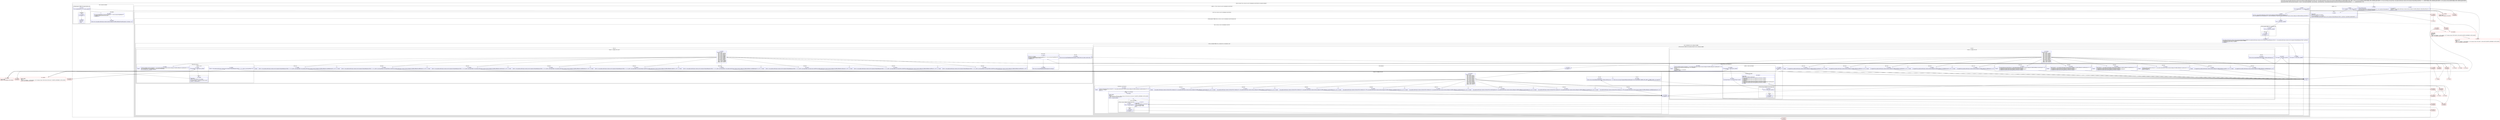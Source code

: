 digraph "CFG forcom.google.android.gms.common.server.response.SafeParcelResponse.zaa(Ljava\/lang\/StringBuilder;Ljava\/util\/Map;Landroid\/os\/Parcel;)V" {
subgraph cluster_Region_492319844 {
label = "R(5:0|(1:3)|4|(2:7|(4:(1:10)|11|(1:14)(1:(3:35|36|54)(1:56))|78)(0))|(2:(2:81|82)|(2:83|84)))";
node [shape=record,color=blue];
Node_0 [shape=record,label="{0\:\ 0x0000|MTH_ENTER_BLOCK\l|android.util.SparseArray android.util.SparseArray r0 = new android.util.SparseArray()\ljava.util.Iterator r11 = r11.entrySet().iterator()\l}"];
subgraph cluster_LoopRegion_2130286905 {
label = "LOOP:0: (1:3)";
node [shape=record,color=blue];
Node_2 [shape=record,label="{2\:\ 0x0011|if (r11.hasNext() != false) goto L_0x0013\l}"];
subgraph cluster_Region_257663818 {
label = "R(1:3)";
node [shape=record,color=blue];
Node_3 [shape=record,label="{3\:\ 0x0013|LOOP_END\lLOOP:0: B:1:0x000d\-\>B:3:0x0013\l|java.util.Map$Entry r1 = r11.next()\lr0.put(((com.google.android.gms.common.server.response.FastJsonResponse.Field) r1.getValue()).getSafeParcelableFieldId(), r1)\l}"];
}
}
Node_4 [shape=record,label="{4\:\ 0x0027|r10.append('\{')\lint int r11 = com.google.android.gms.common.internal.safeparcel.SafeParcelReader.validateObjectHeader(r12)\lboolean r3 = false\l}"];
subgraph cluster_LoopRegion_1537186060 {
label = "LOOP:1: (2:7|(4:(1:10)|11|(1:14)(1:(3:35|36|54)(1:56))|78)(0))";
node [shape=record,color=blue];
Node_6 [shape=record,label="{6\:\ 0x0037|if (r12.dataPosition() \< r11) goto L_0x0039\l}"];
subgraph cluster_Region_2075821489 {
label = "R(2:7|(4:(1:10)|11|(1:14)(1:(3:35|36|54)(1:56))|78)(0))";
node [shape=record,color=blue];
Node_7 [shape=record,label="{7\:\ 0x0039|int int r4 = com.google.android.gms.common.internal.safeparcel.SafeParcelReader.readHeader(r12)\ljava.util.Map$Entry java.util.Map.Entry r5 = (java.util.Map.Entry) r0.get(com.google.android.gms.common.internal.safeparcel.SafeParcelReader.getFieldId(r4))\l}"];
subgraph cluster_IfRegion_1651632426 {
label = "IF [B:8:0x0047] THEN: R(4:(1:10)|11|(1:14)(1:(3:35|36|54)(1:56))|78) ELSE: R(0)";
node [shape=record,color=blue];
Node_8 [shape=record,label="{8\:\ 0x0047|if (r5 != null) goto L_0x0049\l}"];
subgraph cluster_Region_2048085848 {
label = "R(4:(1:10)|11|(1:14)(1:(3:35|36|54)(1:56))|78)";
node [shape=record,color=blue];
subgraph cluster_IfRegion_1575223023 {
label = "IF [B:9:0x0049] THEN: R(1:10) ELSE: null";
node [shape=record,color=blue];
Node_9 [shape=record,label="{9\:\ 0x0049|if (r3 == true) goto L_0x004b\l}"];
subgraph cluster_Region_787701835 {
label = "R(1:10)";
node [shape=record,color=blue];
Node_10 [shape=record,label="{10\:\ 0x004b|r10.append(\",\")\l}"];
}
}
Node_11 [shape=record,label="{11\:\ 0x0050|com.google.android.gms.common.server.response.FastJsonResponse$Field com.google.android.gms.common.server.response.FastJsonResponse.Field r5 = (com.google.android.gms.common.server.response.FastJsonResponse.Field) r5.getValue()\lr10.append(org.osgeo.proj4j.units.AngleFormat.STR_SEC_SYMBOL)\lr10.append((java.lang.String) r5.getKey())\lr10.append(\"\":\")\l}"];
subgraph cluster_IfRegion_787356545 {
label = "IF [B:12:0x006d] THEN: R(1:14) ELSE: R(1:(3:35|36|54)(1:56))";
node [shape=record,color=blue];
Node_12 [shape=record,label="{12\:\ 0x006d|if (r5.zacn() == true) goto L_0x006f\l}"];
subgraph cluster_Region_1576727061 {
label = "R(1:14)";
node [shape=record,color=blue];
subgraph cluster_SwitchRegion_2042074321 {
label = "Switch: 11, default: R(2:15|16)";
node [shape=record,color=blue];
Node_14 [shape=record,label="{14\:\ 0x0071|switch(r5.zaps) \{\l    case 0: goto L_0x013d;\l    case 1: goto L_0x0130;\l    case 2: goto L_0x011f;\l    case 3: goto L_0x010e;\l    case 4: goto L_0x00fd;\l    case 5: goto L_0x00f0;\l    case 6: goto L_0x00df;\l    case 7: goto L_0x00d2;\l    case 8: goto L_0x00c5;\l    case 9: goto L_0x00c5;\l    case 10: goto L_0x0097;\l    case 11: goto L_0x008f;\l    default: goto L_0x0074;\l\}\l}"];
subgraph cluster_Region_435658841 {
label = "R(2:32|1)";
node [shape=record,color=blue];
Node_32 [shape=record,label="{32\:\ 0x013d|zab(r10, (com.google.android.gms.common.server.response.FastJsonResponse.Field\<?, ?\>) r5, zab(r5, (java.lang.Object) java.lang.Integer.valueOf(com.google.android.gms.common.internal.safeparcel.SafeParcelReader.readInt(r12, r4))))\l}"];
Node_InsnContainer_1734654141 [shape=record,label="{|break\l}"];
}
subgraph cluster_Region_304981489 {
label = "R(2:31|1)";
node [shape=record,color=blue];
Node_31 [shape=record,label="{31\:\ 0x0130|zab(r10, (com.google.android.gms.common.server.response.FastJsonResponse.Field\<?, ?\>) r5, zab(r5, (java.lang.Object) com.google.android.gms.common.internal.safeparcel.SafeParcelReader.createBigInteger(r12, r4)))\l}"];
Node_InsnContainer_1441187129 [shape=record,label="{|break\l}"];
}
subgraph cluster_Region_1914978659 {
label = "R(2:30|1)";
node [shape=record,color=blue];
Node_30 [shape=record,label="{30\:\ 0x011f|zab(r10, (com.google.android.gms.common.server.response.FastJsonResponse.Field\<?, ?\>) r5, zab(r5, (java.lang.Object) java.lang.Long.valueOf(com.google.android.gms.common.internal.safeparcel.SafeParcelReader.readLong(r12, r4))))\l}"];
Node_InsnContainer_1612842742 [shape=record,label="{|break\l}"];
}
subgraph cluster_Region_812834126 {
label = "R(2:29|1)";
node [shape=record,color=blue];
Node_29 [shape=record,label="{29\:\ 0x010e|zab(r10, (com.google.android.gms.common.server.response.FastJsonResponse.Field\<?, ?\>) r5, zab(r5, (java.lang.Object) java.lang.Float.valueOf(com.google.android.gms.common.internal.safeparcel.SafeParcelReader.readFloat(r12, r4))))\l}"];
Node_InsnContainer_1782725309 [shape=record,label="{|break\l}"];
}
subgraph cluster_Region_337856113 {
label = "R(2:28|1)";
node [shape=record,color=blue];
Node_28 [shape=record,label="{28\:\ 0x00fd|zab(r10, (com.google.android.gms.common.server.response.FastJsonResponse.Field\<?, ?\>) r5, zab(r5, (java.lang.Object) java.lang.Double.valueOf(com.google.android.gms.common.internal.safeparcel.SafeParcelReader.readDouble(r12, r4))))\l}"];
Node_InsnContainer_673302040 [shape=record,label="{|break\l}"];
}
subgraph cluster_Region_1801354025 {
label = "R(2:27|1)";
node [shape=record,color=blue];
Node_27 [shape=record,label="{27\:\ 0x00f0|zab(r10, (com.google.android.gms.common.server.response.FastJsonResponse.Field\<?, ?\>) r5, zab(r5, (java.lang.Object) com.google.android.gms.common.internal.safeparcel.SafeParcelReader.createBigDecimal(r12, r4)))\l}"];
Node_InsnContainer_1267536168 [shape=record,label="{|break\l}"];
}
subgraph cluster_Region_992022648 {
label = "R(2:26|1)";
node [shape=record,color=blue];
Node_26 [shape=record,label="{26\:\ 0x00df|zab(r10, (com.google.android.gms.common.server.response.FastJsonResponse.Field\<?, ?\>) r5, zab(r5, (java.lang.Object) java.lang.Boolean.valueOf(com.google.android.gms.common.internal.safeparcel.SafeParcelReader.readBoolean(r12, r4))))\l}"];
Node_InsnContainer_1005103897 [shape=record,label="{|break\l}"];
}
subgraph cluster_Region_488583935 {
label = "R(2:25|1)";
node [shape=record,color=blue];
Node_25 [shape=record,label="{25\:\ 0x00d2|zab(r10, (com.google.android.gms.common.server.response.FastJsonResponse.Field\<?, ?\>) r5, zab(r5, (java.lang.Object) com.google.android.gms.common.internal.safeparcel.SafeParcelReader.createString(r12, r4)))\l}"];
Node_InsnContainer_1074067723 [shape=record,label="{|break\l}"];
}
subgraph cluster_Region_327282659 {
label = "R(2:24|1)";
node [shape=record,color=blue];
Node_24 [shape=record,label="{24\:\ 0x00c5|zab(r10, (com.google.android.gms.common.server.response.FastJsonResponse.Field\<?, ?\>) r5, zab(r5, (java.lang.Object) com.google.android.gms.common.internal.safeparcel.SafeParcelReader.createByteArray(r12, r4)))\l}"];
Node_InsnContainer_1723069973 [shape=record,label="{|break\l}"];
}
subgraph cluster_Region_186534281 {
label = "R(4:19|(1:22)|23|1)";
node [shape=record,color=blue];
Node_19 [shape=record,label="{19\:\ 0x0097|android.os.Bundle android.os.Bundle r3 = com.google.android.gms.common.internal.safeparcel.SafeParcelReader.createBundle(r12, r4)\ljava.util.HashMap java.util.HashMap r4 = new java.util.HashMap()\ljava.util.Iterator r6 = r3.keySet().iterator()\l}"];
subgraph cluster_LoopRegion_1158983610 {
label = "LOOP:2: (1:22)";
node [shape=record,color=blue];
Node_21 [shape=record,label="{21\:\ 0x00ac|if (r6.hasNext() != false) goto L_0x00ae\l}"];
subgraph cluster_Region_903916476 {
label = "R(1:22)";
node [shape=record,color=blue];
Node_22 [shape=record,label="{22\:\ 0x00ae|LOOP_END\lLOOP:2: B:20:0x00a8\-\>B:22:0x00ae\l|java.lang.String r7 = (java.lang.String) r6.next()\lr4.put(r7, r3.getString(r7))\l}"];
}
}
Node_23 [shape=record,label="{23\:\ 0x00bc|zab(r10, (com.google.android.gms.common.server.response.FastJsonResponse.Field\<?, ?\>) r5, zab(r5, (java.lang.Object) r4))\l}"];
Node_InsnContainer_995779682 [shape=record,label="{|break\l}"];
}
subgraph cluster_Region_1550913187 {
label = "R(1:18)";
node [shape=record,color=blue];
Node_18 [shape=record,label="{18\:\ 0x0096|throw new java.lang.IllegalArgumentException(\"Method does not accept concrete type.\")\l}"];
}
subgraph cluster_Region_1054981688 {
label = "R(2:15|16)";
node [shape=record,color=blue];
Node_15 [shape=record,label="{15\:\ 0x0074|int int r11 = r5.zaps\ljava.lang.StringBuilder java.lang.StringBuilder r0 = new java.lang.StringBuilder(36)\lr0.append(\"Unknown field out type = \")\lr0.append(r11)\l}"];
Node_16 [shape=record,label="{16\:\ 0x008e|throw new java.lang.IllegalArgumentException(r0.toString())\l}"];
}
}
}
subgraph cluster_Region_629885030 {
label = "R(1:(3:35|36|54)(1:56)) | ELSE_IF_CHAIN\l";
node [shape=record,color=blue];
subgraph cluster_IfRegion_1404315767 {
label = "IF [B:34:0x0150] THEN: R(3:35|36|54) ELSE: R(1:56) | ELSE_IF_CHAIN\l";
node [shape=record,color=blue];
Node_34 [shape=record,label="{34\:\ 0x0150|if (r5.zapt == true) goto L_0x0152\l}"];
subgraph cluster_Region_1166170642 {
label = "R(3:35|36|54)";
node [shape=record,color=blue];
Node_35 [shape=record,label="{35\:\ 0x0152|r10.append(\"[\")\l}"];
subgraph cluster_SwitchRegion_223875987 {
label = "Switch: 10, default: R(1:38)";
node [shape=record,color=blue];
Node_36 [shape=record,label="{36\:\ 0x0159|switch(r5.zaps) \{\l    case 0: goto L_0x01c4;\l    case 1: goto L_0x01bc;\l    case 2: goto L_0x01b4;\l    case 3: goto L_0x01ac;\l    case 4: goto L_0x01a4;\l    case 5: goto L_0x019c;\l    case 6: goto L_0x0194;\l    case 7: goto L_0x018c;\l    case 8: goto L_0x0184;\l    case 9: goto L_0x0184;\l    case 10: goto L_0x0184;\l    case 11: goto L_0x0164;\l    default: goto L_0x015c;\l\}\l}"];
subgraph cluster_Region_940517954 {
label = "R(2:53|1)";
node [shape=record,color=blue];
Node_53 [shape=record,label="{53\:\ 0x01c4|com.google.android.gms.common.util.ArrayUtils.writeArray(r10, com.google.android.gms.common.internal.safeparcel.SafeParcelReader.createIntArray(r12, r4))\l}"];
Node_InsnContainer_756244404 [shape=record,label="{|break\l}"];
}
subgraph cluster_Region_1550020470 {
label = "R(2:52|1)";
node [shape=record,color=blue];
Node_52 [shape=record,label="{52\:\ 0x01bc|com.google.android.gms.common.util.ArrayUtils.writeArray(r10, (T[]) com.google.android.gms.common.internal.safeparcel.SafeParcelReader.createBigIntegerArray(r12, r4))\l}"];
Node_InsnContainer_2034456739 [shape=record,label="{|break\l}"];
}
subgraph cluster_Region_1073839598 {
label = "R(2:51|1)";
node [shape=record,color=blue];
Node_51 [shape=record,label="{51\:\ 0x01b4|com.google.android.gms.common.util.ArrayUtils.writeArray(r10, com.google.android.gms.common.internal.safeparcel.SafeParcelReader.createLongArray(r12, r4))\l}"];
Node_InsnContainer_116717461 [shape=record,label="{|break\l}"];
}
subgraph cluster_Region_959063654 {
label = "R(2:50|1)";
node [shape=record,color=blue];
Node_50 [shape=record,label="{50\:\ 0x01ac|com.google.android.gms.common.util.ArrayUtils.writeArray(r10, com.google.android.gms.common.internal.safeparcel.SafeParcelReader.createFloatArray(r12, r4))\l}"];
Node_InsnContainer_1374781331 [shape=record,label="{|break\l}"];
}
subgraph cluster_Region_2016822843 {
label = "R(2:49|1)";
node [shape=record,color=blue];
Node_49 [shape=record,label="{49\:\ 0x01a4|com.google.android.gms.common.util.ArrayUtils.writeArray(r10, com.google.android.gms.common.internal.safeparcel.SafeParcelReader.createDoubleArray(r12, r4))\l}"];
Node_InsnContainer_1713927398 [shape=record,label="{|break\l}"];
}
subgraph cluster_Region_1072270996 {
label = "R(2:48|1)";
node [shape=record,color=blue];
Node_48 [shape=record,label="{48\:\ 0x019c|com.google.android.gms.common.util.ArrayUtils.writeArray(r10, (T[]) com.google.android.gms.common.internal.safeparcel.SafeParcelReader.createBigDecimalArray(r12, r4))\l}"];
Node_InsnContainer_88977088 [shape=record,label="{|break\l}"];
}
subgraph cluster_Region_1951169162 {
label = "R(2:47|1)";
node [shape=record,color=blue];
Node_47 [shape=record,label="{47\:\ 0x0194|com.google.android.gms.common.util.ArrayUtils.writeArray(r10, com.google.android.gms.common.internal.safeparcel.SafeParcelReader.createBooleanArray(r12, r4))\l}"];
Node_InsnContainer_606386595 [shape=record,label="{|break\l}"];
}
subgraph cluster_Region_473787251 {
label = "R(2:46|1)";
node [shape=record,color=blue];
Node_46 [shape=record,label="{46\:\ 0x018c|com.google.android.gms.common.util.ArrayUtils.writeStringArray(r10, com.google.android.gms.common.internal.safeparcel.SafeParcelReader.createStringArray(r12, r4))\l}"];
Node_InsnContainer_2121488211 [shape=record,label="{|break\l}"];
}
subgraph cluster_Region_1532597055 {
label = "R(1:45)";
node [shape=record,color=blue];
Node_45 [shape=record,label="{45\:\ 0x018b|throw new java.lang.UnsupportedOperationException(\"List of type BASE64, BASE64_URL_SAFE, or STRING_MAP is not supported\")\l}"];
}
subgraph cluster_Region_1458626897 {
label = "R(3:39|(2:(1:42)(0)|43)|1)";
node [shape=record,color=blue];
Node_39 [shape=record,label="{39\:\ 0x0164|android.os.Parcel[] android.os.Parcel[] r3 = com.google.android.gms.common.internal.safeparcel.SafeParcelReader.createParcelArray(r12, r4)\lint int r4 = r3.length\lint r6 = 0\l}"];
subgraph cluster_LoopRegion_1828197083 {
label = "LOOP:3: (2:(1:42)(0)|43)";
node [shape=record,color=blue];
Node_40 [shape=record,label="{40\:\ 0x016a|LOOP_START\lPHI: r6 \l  PHI: (r6v5 int) = (r6v4 int), (r6v6 int) binds: [B:39:0x0164, B:43:0x0173] A[DONT_GENERATE, DONT_INLINE]\lLOOP:3: B:40:0x016a\-\>B:43:0x0173\l|if (r6 \< r4) goto L_0x016c\l}"];
subgraph cluster_Region_1208754165 {
label = "R(2:(1:42)(0)|43)";
node [shape=record,color=blue];
subgraph cluster_IfRegion_1813159198 {
label = "IF [B:41:0x016c] THEN: R(1:42) ELSE: R(0)";
node [shape=record,color=blue];
Node_41 [shape=record,label="{41\:\ 0x016c|if (r6 \> 0) goto L_0x016e\l}"];
subgraph cluster_Region_856300858 {
label = "R(1:42)";
node [shape=record,color=blue];
Node_42 [shape=record,label="{42\:\ 0x016e|r10.append(\",\")\l}"];
}
subgraph cluster_Region_853689177 {
label = "R(0)";
node [shape=record,color=blue];
}
}
Node_43 [shape=record,label="{43\:\ 0x0173|LOOP_END\lLOOP:3: B:40:0x016a\-\>B:43:0x0173\l|r3[r6].setDataPosition(0)\lzaa(r10, r5.zacq(), r3[r6])\lr6++\l}"];
}
}
Node_InsnContainer_1456427929 [shape=record,label="{|break\l}"];
}
subgraph cluster_Region_1092153876 {
label = "R(1:38)";
node [shape=record,color=blue];
Node_38 [shape=record,label="{38\:\ 0x0163|throw new java.lang.IllegalStateException(\"Unknown field type out.\")\l}"];
}
}
Node_54 [shape=record,label="{54\:\ 0x01cb|r10.append(\"]\")\l}"];
}
subgraph cluster_Region_572052672 {
label = "R(1:56)";
node [shape=record,color=blue];
subgraph cluster_SwitchRegion_2075097266 {
label = "Switch: 12, default: R(1:58)";
node [shape=record,color=blue];
Node_56 [shape=record,label="{56\:\ 0x01d4|switch(r5.zaps) \{\l    case 0: goto L_0x02b9;\l    case 1: goto L_0x02b1;\l    case 2: goto L_0x02a9;\l    case 3: goto L_0x02a1;\l    case 4: goto L_0x0299;\l    case 5: goto L_0x0291;\l    case 6: goto L_0x0289;\l    case 7: goto L_0x0273;\l    case 8: goto L_0x025d;\l    case 9: goto L_0x0247;\l    case 10: goto L_0x01ef;\l    case 11: goto L_0x01df;\l    default: goto L_0x01d7;\l\}\l}"];
subgraph cluster_Region_631134261 {
label = "R(2:77|1)";
node [shape=record,color=blue];
Node_77 [shape=record,label="{77\:\ 0x02b9|r10.append(com.google.android.gms.common.internal.safeparcel.SafeParcelReader.readInt(r12, r4))\l}"];
Node_InsnContainer_37794641 [shape=record,label="{|break\l}"];
}
subgraph cluster_Region_848428582 {
label = "R(2:76|1)";
node [shape=record,color=blue];
Node_76 [shape=record,label="{76\:\ 0x02b1|r10.append(com.google.android.gms.common.internal.safeparcel.SafeParcelReader.createBigInteger(r12, r4))\l}"];
Node_InsnContainer_775912219 [shape=record,label="{|break\l}"];
}
subgraph cluster_Region_1166044660 {
label = "R(2:75|1)";
node [shape=record,color=blue];
Node_75 [shape=record,label="{75\:\ 0x02a9|r10.append(com.google.android.gms.common.internal.safeparcel.SafeParcelReader.readLong(r12, r4))\l}"];
Node_InsnContainer_674342042 [shape=record,label="{|break\l}"];
}
subgraph cluster_Region_346814076 {
label = "R(2:74|1)";
node [shape=record,color=blue];
Node_74 [shape=record,label="{74\:\ 0x02a1|r10.append(com.google.android.gms.common.internal.safeparcel.SafeParcelReader.readFloat(r12, r4))\l}"];
Node_InsnContainer_1290525576 [shape=record,label="{|break\l}"];
}
subgraph cluster_Region_1134775084 {
label = "R(2:73|1)";
node [shape=record,color=blue];
Node_73 [shape=record,label="{73\:\ 0x0299|r10.append(com.google.android.gms.common.internal.safeparcel.SafeParcelReader.readDouble(r12, r4))\l}"];
Node_InsnContainer_1261839231 [shape=record,label="{|break\l}"];
}
subgraph cluster_Region_2122251696 {
label = "R(2:72|1)";
node [shape=record,color=blue];
Node_72 [shape=record,label="{72\:\ 0x0291|r10.append(com.google.android.gms.common.internal.safeparcel.SafeParcelReader.createBigDecimal(r12, r4))\l}"];
Node_InsnContainer_503611041 [shape=record,label="{|break\l}"];
}
subgraph cluster_Region_953667654 {
label = "R(2:71|1)";
node [shape=record,color=blue];
Node_71 [shape=record,label="{71\:\ 0x0289|r10.append(com.google.android.gms.common.internal.safeparcel.SafeParcelReader.readBoolean(r12, r4))\l}"];
Node_InsnContainer_993270927 [shape=record,label="{|break\l}"];
}
subgraph cluster_Region_1929697590 {
label = "R(2:70|1)";
node [shape=record,color=blue];
Node_70 [shape=record,label="{70\:\ 0x0273|java.lang.String java.lang.String r3 = com.google.android.gms.common.internal.safeparcel.SafeParcelReader.createString(r12, r4)\lr10.append(org.osgeo.proj4j.units.AngleFormat.STR_SEC_SYMBOL)\lr10.append(com.google.android.gms.common.util.JsonUtils.escapeString(r3))\lr10.append(org.osgeo.proj4j.units.AngleFormat.STR_SEC_SYMBOL)\l}"];
Node_InsnContainer_697415674 [shape=record,label="{|break\l}"];
}
subgraph cluster_Region_707204689 {
label = "R(2:69|1)";
node [shape=record,color=blue];
Node_69 [shape=record,label="{69\:\ 0x025d|byte[] byte[] r3 = com.google.android.gms.common.internal.safeparcel.SafeParcelReader.createByteArray(r12, r4)\lr10.append(org.osgeo.proj4j.units.AngleFormat.STR_SEC_SYMBOL)\lr10.append(com.google.android.gms.common.util.Base64Utils.encode(r3))\lr10.append(org.osgeo.proj4j.units.AngleFormat.STR_SEC_SYMBOL)\l}"];
Node_InsnContainer_1405506668 [shape=record,label="{|break\l}"];
}
subgraph cluster_Region_591265240 {
label = "R(2:68|1)";
node [shape=record,color=blue];
Node_68 [shape=record,label="{68\:\ 0x0247|byte[] byte[] r3 = com.google.android.gms.common.internal.safeparcel.SafeParcelReader.createByteArray(r12, r4)\lr10.append(org.osgeo.proj4j.units.AngleFormat.STR_SEC_SYMBOL)\lr10.append(com.google.android.gms.common.util.Base64Utils.encodeUrlSafe(r3))\lr10.append(org.osgeo.proj4j.units.AngleFormat.STR_SEC_SYMBOL)\l}"];
Node_InsnContainer_1846200771 [shape=record,label="{|break\l}"];
}
subgraph cluster_Region_636378137 {
label = "R(4:60|(3:63|(1:65)(0)|66)|67|1)";
node [shape=record,color=blue];
Node_60 [shape=record,label="{60\:\ 0x01ef|android.os.Bundle android.os.Bundle r3 = com.google.android.gms.common.internal.safeparcel.SafeParcelReader.createBundle(r12, r4)\ljava.util.Set java.util.Set\<java.lang.String\> r4 = r3.keySet()\lr4.size()\lr10.append(\"\{\")\ljava.util.Iterator r4 = r4.iterator()\lboolean r5 = true\l}"];
subgraph cluster_LoopRegion_1967218921 {
label = "LOOP:4: (3:63|(1:65)(0)|66)";
node [shape=record,color=blue];
Node_62 [shape=record,label="{62\:\ 0x0208|if (r4.hasNext() != false) goto L_0x020a\l}"];
subgraph cluster_Region_153747488 {
label = "R(3:63|(1:65)(0)|66)";
node [shape=record,color=blue];
Node_63 [shape=record,label="{63\:\ 0x020a|java.lang.String r6 = (java.lang.String) r4.next()\l}"];
subgraph cluster_IfRegion_1143168541 {
label = "IF [B:64:0x0210] THEN: R(1:65) ELSE: R(0)";
node [shape=record,color=blue];
Node_64 [shape=record,label="{64\:\ 0x0210|if (r5 == false) goto L_0x0212\l}"];
subgraph cluster_Region_1363879900 {
label = "R(1:65)";
node [shape=record,color=blue];
Node_65 [shape=record,label="{65\:\ 0x0212|r10.append(\",\")\l}"];
}
subgraph cluster_Region_818904237 {
label = "R(0)";
node [shape=record,color=blue];
}
}
Node_66 [shape=record,label="{66\:\ 0x0217|LOOP_END\lLOOP:4: B:61:0x0204\-\>B:66:0x0217\l|r10.append(org.osgeo.proj4j.units.AngleFormat.STR_SEC_SYMBOL)\lr10.append(r6)\lr10.append(org.osgeo.proj4j.units.AngleFormat.STR_SEC_SYMBOL)\lr10.append(\":\")\lr10.append(org.osgeo.proj4j.units.AngleFormat.STR_SEC_SYMBOL)\lr10.append(com.google.android.gms.common.util.JsonUtils.escapeString(r3.getString(r6)))\lr10.append(org.osgeo.proj4j.units.AngleFormat.STR_SEC_SYMBOL)\lr5 = false\l}"];
}
}
Node_67 [shape=record,label="{67\:\ 0x0240|r10.append(\"\}\")\l}"];
Node_InsnContainer_137625510 [shape=record,label="{|break\l}"];
}
subgraph cluster_Region_1895234811 {
label = "R(2:59|1)";
node [shape=record,color=blue];
Node_59 [shape=record,label="{59\:\ 0x01df|android.os.Parcel android.os.Parcel r3 = com.google.android.gms.common.internal.safeparcel.SafeParcelReader.createParcel(r12, r4)\lr3.setDataPosition(0)\lzaa(r10, r5.zacq(), r3)\l}"];
Node_InsnContainer_1980469345 [shape=record,label="{|break\l}"];
}
subgraph cluster_Region_2121673915 {
label = "R(1:58)";
node [shape=record,color=blue];
Node_58 [shape=record,label="{58\:\ 0x01de|throw new java.lang.IllegalStateException(\"Unknown field type out\")\l}"];
}
}
}
}
}
}
Node_78 [shape=record,label="{78\:\ 0x02c0|r3 = true\l}"];
}
subgraph cluster_Region_899096012 {
label = "R(0)";
node [shape=record,color=blue];
}
}
}
}
subgraph cluster_Region_583928343 {
label = "R(2:(2:81|82)|(2:83|84))";
node [shape=record,color=blue];
subgraph cluster_IfRegion_129531151 {
label = "IF [B:80:0x02c7] THEN: R(2:81|82) ELSE: null";
node [shape=record,color=blue];
Node_80 [shape=record,label="{80\:\ 0x02c7|if (r12.dataPosition() == r11) goto L_0x02c9\l}"];
subgraph cluster_Region_141303479 {
label = "R(2:81|82)";
node [shape=record,color=blue];
Node_81 [shape=record,label="{81\:\ 0x02c9|r10.append('\}')\l}"];
Node_82 [shape=record,label="{82\:\ 0x02ce|RETURN\l|return\l}"];
}
}
subgraph cluster_Region_1428938561 {
label = "R(2:83|84)";
node [shape=record,color=blue];
Node_83 [shape=record,label="{83\:\ 0x02cf|java.lang.StringBuilder java.lang.StringBuilder r1 = new java.lang.StringBuilder(37)\lr1.append(\"Overread allowed size end=\")\lr1.append(r11)\l}"];
Node_84 [shape=record,label="{84\:\ 0x02e7|throw new com.google.android.gms.common.internal.safeparcel.SafeParcelReader.ParseException(r1.toString(), r12)\l}"];
}
}
}
Node_1 [shape=record,color=red,label="{1\:\ 0x000d|LOOP_START\lLOOP:0: B:1:0x000d\-\>B:3:0x0013\l}"];
Node_5 [shape=record,color=red,label="{5\:\ 0x0033|LOOP_START\lPHI: r3 \l  PHI: (r3v1 boolean) = (r3v0 boolean), (r3v2 boolean) binds: [B:4:0x0027, B:86:0x0033] A[DONT_GENERATE, DONT_INLINE]\lLOOP:1: B:5:0x0033\-\>B:86:0x0033\l}"];
Node_13 [shape=record,color=red,label="{13\:\ 0x006f}"];
Node_17 [shape=record,color=red,label="{17\:\ 0x008f}"];
Node_20 [shape=record,color=red,label="{20\:\ 0x00a8|LOOP_START\lLOOP:2: B:20:0x00a8\-\>B:22:0x00ae\l}"];
Node_33 [shape=record,color=red,label="{33\:\ 0x014e}"];
Node_37 [shape=record,color=red,label="{37\:\ 0x015c}"];
Node_44 [shape=record,color=red,label="{44\:\ 0x0184}"];
Node_55 [shape=record,color=red,label="{55\:\ 0x01d2}"];
Node_57 [shape=record,color=red,label="{57\:\ 0x01d7}"];
Node_61 [shape=record,color=red,label="{61\:\ 0x0204|LOOP_START\lPHI: r5 \l  PHI: (r5v7 boolean) = (r5v6 boolean), (r5v15 boolean) binds: [B:60:0x01ef, B:66:0x0217] A[DONT_GENERATE, DONT_INLINE]\lLOOP:4: B:61:0x0204\-\>B:66:0x0217\l}"];
Node_79 [shape=record,color=red,label="{79\:\ 0x02c3}"];
Node_85 [shape=record,color=red,label="{85\:\ 0x0027|SYNTHETIC\l}"];
Node_86 [shape=record,color=red,label="{86\:\ 0x0033|LOOP_END\lSYNTHETIC\lPHI: r3 \l  PHI: (r3v2 boolean) = (r3v1 boolean), (r3v7 boolean) binds: [B:93:0x0033, B:94:0x0033] A[DONT_GENERATE, DONT_INLINE]\lLOOP:1: B:5:0x0033\-\>B:86:0x0033\l}"];
Node_87 [shape=record,color=red,label="{87\:\ 0x02c3|SYNTHETIC\l}"];
Node_88 [shape=record,color=red,label="{88\:\ 0x01d7|SYNTHETIC\l}"];
Node_89 [shape=record,color=red,label="{89\:\ 0x015c|SYNTHETIC\l}"];
Node_90 [shape=record,color=red,label="{90\:\ 0x0184|SYNTHETIC\l}"];
Node_91 [shape=record,color=red,label="{91\:\ 0x0074|SYNTHETIC\l}"];
Node_92 [shape=record,color=red,label="{92\:\ 0x008f|SYNTHETIC\l}"];
Node_93 [shape=record,color=red,label="{93\:\ 0x0033|SYNTHETIC\l}"];
Node_94 [shape=record,color=red,label="{94\:\ 0x0033|SYNTHETIC\l}"];
Node_95 [shape=record,color=red,label="{95\:\ 0x00bc|SYNTHETIC\l}"];
Node_96 [shape=record,color=red,label="{96\:\ 0x01cb|SYNTHETIC\l}"];
Node_97 [shape=record,color=red,label="{97\:\ 0x0173|SYNTHETIC\l}"];
Node_98 [shape=record,color=red,label="{98\:\ 0x0173|SYNTHETIC\l}"];
Node_99 [shape=record,color=red,label="{99\:\ 0x0240|SYNTHETIC\l}"];
Node_100 [shape=record,color=red,label="{100\:\ 0x0217|SYNTHETIC\l}"];
Node_101 [shape=record,color=red,label="{101\:\ 0x0217|SYNTHETIC\l}"];
MethodNode[shape=record,label="{private final void com.google.android.gms.common.server.response.SafeParcelResponse.zaa((r9v0 'this' com.google.android.gms.common.server.response.SafeParcelResponse A[IMMUTABLE_TYPE, THIS]), (r10v0 java.lang.StringBuilder A[IMMUTABLE_TYPE, METHOD_ARGUMENT]), (r11v0 java.util.Map\<java.lang.String, com.google.android.gms.common.server.response.FastJsonResponse$Field\<?, ?\>\> A[IMMUTABLE_TYPE, METHOD_ARGUMENT]), (r12v0 android.os.Parcel A[IMMUTABLE_TYPE, METHOD_ARGUMENT]))  | Annotation[SYSTEM, dalvik.annotation.Signature, \{value=[(, Ljava\/lang\/StringBuilder;, Ljava\/util\/Map\<, Ljava\/lang\/String;, Lcom\/google\/android\/gms\/common\/server\/response\/FastJsonResponse$Field\<, **\>;\>;, Landroid\/os\/Parcel;, )V]\}]\l}"];
MethodNode -> Node_0;
Node_0 -> Node_1;
Node_2 -> Node_3;
Node_2 -> Node_85[style=dashed];
Node_3 -> Node_1;
Node_4 -> Node_5;
Node_6 -> Node_7;
Node_6 -> Node_87[style=dashed];
Node_7 -> Node_8;
Node_8 -> Node_9;
Node_8 -> Node_93[style=dashed];
Node_9 -> Node_10;
Node_9 -> Node_11[style=dashed];
Node_10 -> Node_11;
Node_11 -> Node_12;
Node_12 -> Node_13;
Node_12 -> Node_33[style=dashed];
Node_14 -> Node_19;
Node_14 -> Node_24;
Node_14 -> Node_25;
Node_14 -> Node_26;
Node_14 -> Node_27;
Node_14 -> Node_28;
Node_14 -> Node_29;
Node_14 -> Node_30;
Node_14 -> Node_31;
Node_14 -> Node_32;
Node_14 -> Node_91;
Node_14 -> Node_92;
Node_32 -> Node_78;
Node_31 -> Node_78;
Node_30 -> Node_78;
Node_29 -> Node_78;
Node_28 -> Node_78;
Node_27 -> Node_78;
Node_26 -> Node_78;
Node_25 -> Node_78;
Node_24 -> Node_78;
Node_19 -> Node_20;
Node_21 -> Node_22;
Node_21 -> Node_95[style=dashed];
Node_22 -> Node_20;
Node_23 -> Node_78;
Node_15 -> Node_16;
Node_34 -> Node_35;
Node_34 -> Node_55[style=dashed];
Node_35 -> Node_36;
Node_36 -> Node_39;
Node_36 -> Node_46;
Node_36 -> Node_47;
Node_36 -> Node_48;
Node_36 -> Node_49;
Node_36 -> Node_50;
Node_36 -> Node_51;
Node_36 -> Node_52;
Node_36 -> Node_53;
Node_36 -> Node_89;
Node_36 -> Node_90;
Node_53 -> Node_54;
Node_52 -> Node_54;
Node_51 -> Node_54;
Node_50 -> Node_54;
Node_49 -> Node_54;
Node_48 -> Node_54;
Node_47 -> Node_54;
Node_46 -> Node_54;
Node_39 -> Node_40;
Node_40 -> Node_41;
Node_40 -> Node_96[style=dashed];
Node_41 -> Node_42;
Node_41 -> Node_98[style=dashed];
Node_42 -> Node_97;
Node_43 -> Node_40;
Node_54 -> Node_78;
Node_56 -> Node_59;
Node_56 -> Node_60;
Node_56 -> Node_68;
Node_56 -> Node_69;
Node_56 -> Node_70;
Node_56 -> Node_71;
Node_56 -> Node_72;
Node_56 -> Node_73;
Node_56 -> Node_74;
Node_56 -> Node_75;
Node_56 -> Node_76;
Node_56 -> Node_77;
Node_56 -> Node_88;
Node_77 -> Node_78;
Node_76 -> Node_78;
Node_75 -> Node_78;
Node_74 -> Node_78;
Node_73 -> Node_78;
Node_72 -> Node_78;
Node_71 -> Node_78;
Node_70 -> Node_78;
Node_69 -> Node_78;
Node_68 -> Node_78;
Node_60 -> Node_61;
Node_62 -> Node_63;
Node_62 -> Node_99[style=dashed];
Node_63 -> Node_64;
Node_64 -> Node_65;
Node_64 -> Node_101[style=dashed];
Node_65 -> Node_100;
Node_66 -> Node_61;
Node_67 -> Node_78;
Node_59 -> Node_78;
Node_78 -> Node_94;
Node_80 -> Node_81;
Node_80 -> Node_83[style=dashed];
Node_81 -> Node_82;
Node_83 -> Node_84;
Node_1 -> Node_2;
Node_5 -> Node_6;
Node_13 -> Node_14;
Node_17 -> Node_18;
Node_20 -> Node_21;
Node_33 -> Node_34;
Node_37 -> Node_38;
Node_44 -> Node_45;
Node_55 -> Node_56;
Node_57 -> Node_58;
Node_61 -> Node_62;
Node_79 -> Node_80;
Node_85 -> Node_4;
Node_86 -> Node_5;
Node_87 -> Node_79;
Node_88 -> Node_57;
Node_89 -> Node_37;
Node_90 -> Node_44;
Node_91 -> Node_15;
Node_92 -> Node_17;
Node_93 -> Node_86;
Node_94 -> Node_86;
Node_95 -> Node_23;
Node_96 -> Node_54;
Node_97 -> Node_43;
Node_98 -> Node_43;
Node_99 -> Node_67;
Node_100 -> Node_66;
Node_101 -> Node_66;
}

